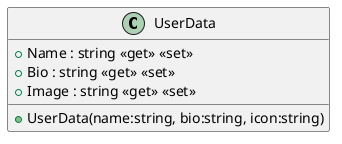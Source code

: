 @startuml
class UserData {
    + UserData(name:string, bio:string, icon:string)
    + Name : string <<get>> <<set>>
    + Bio : string <<get>> <<set>>
    + Image : string <<get>> <<set>>
}
@enduml
